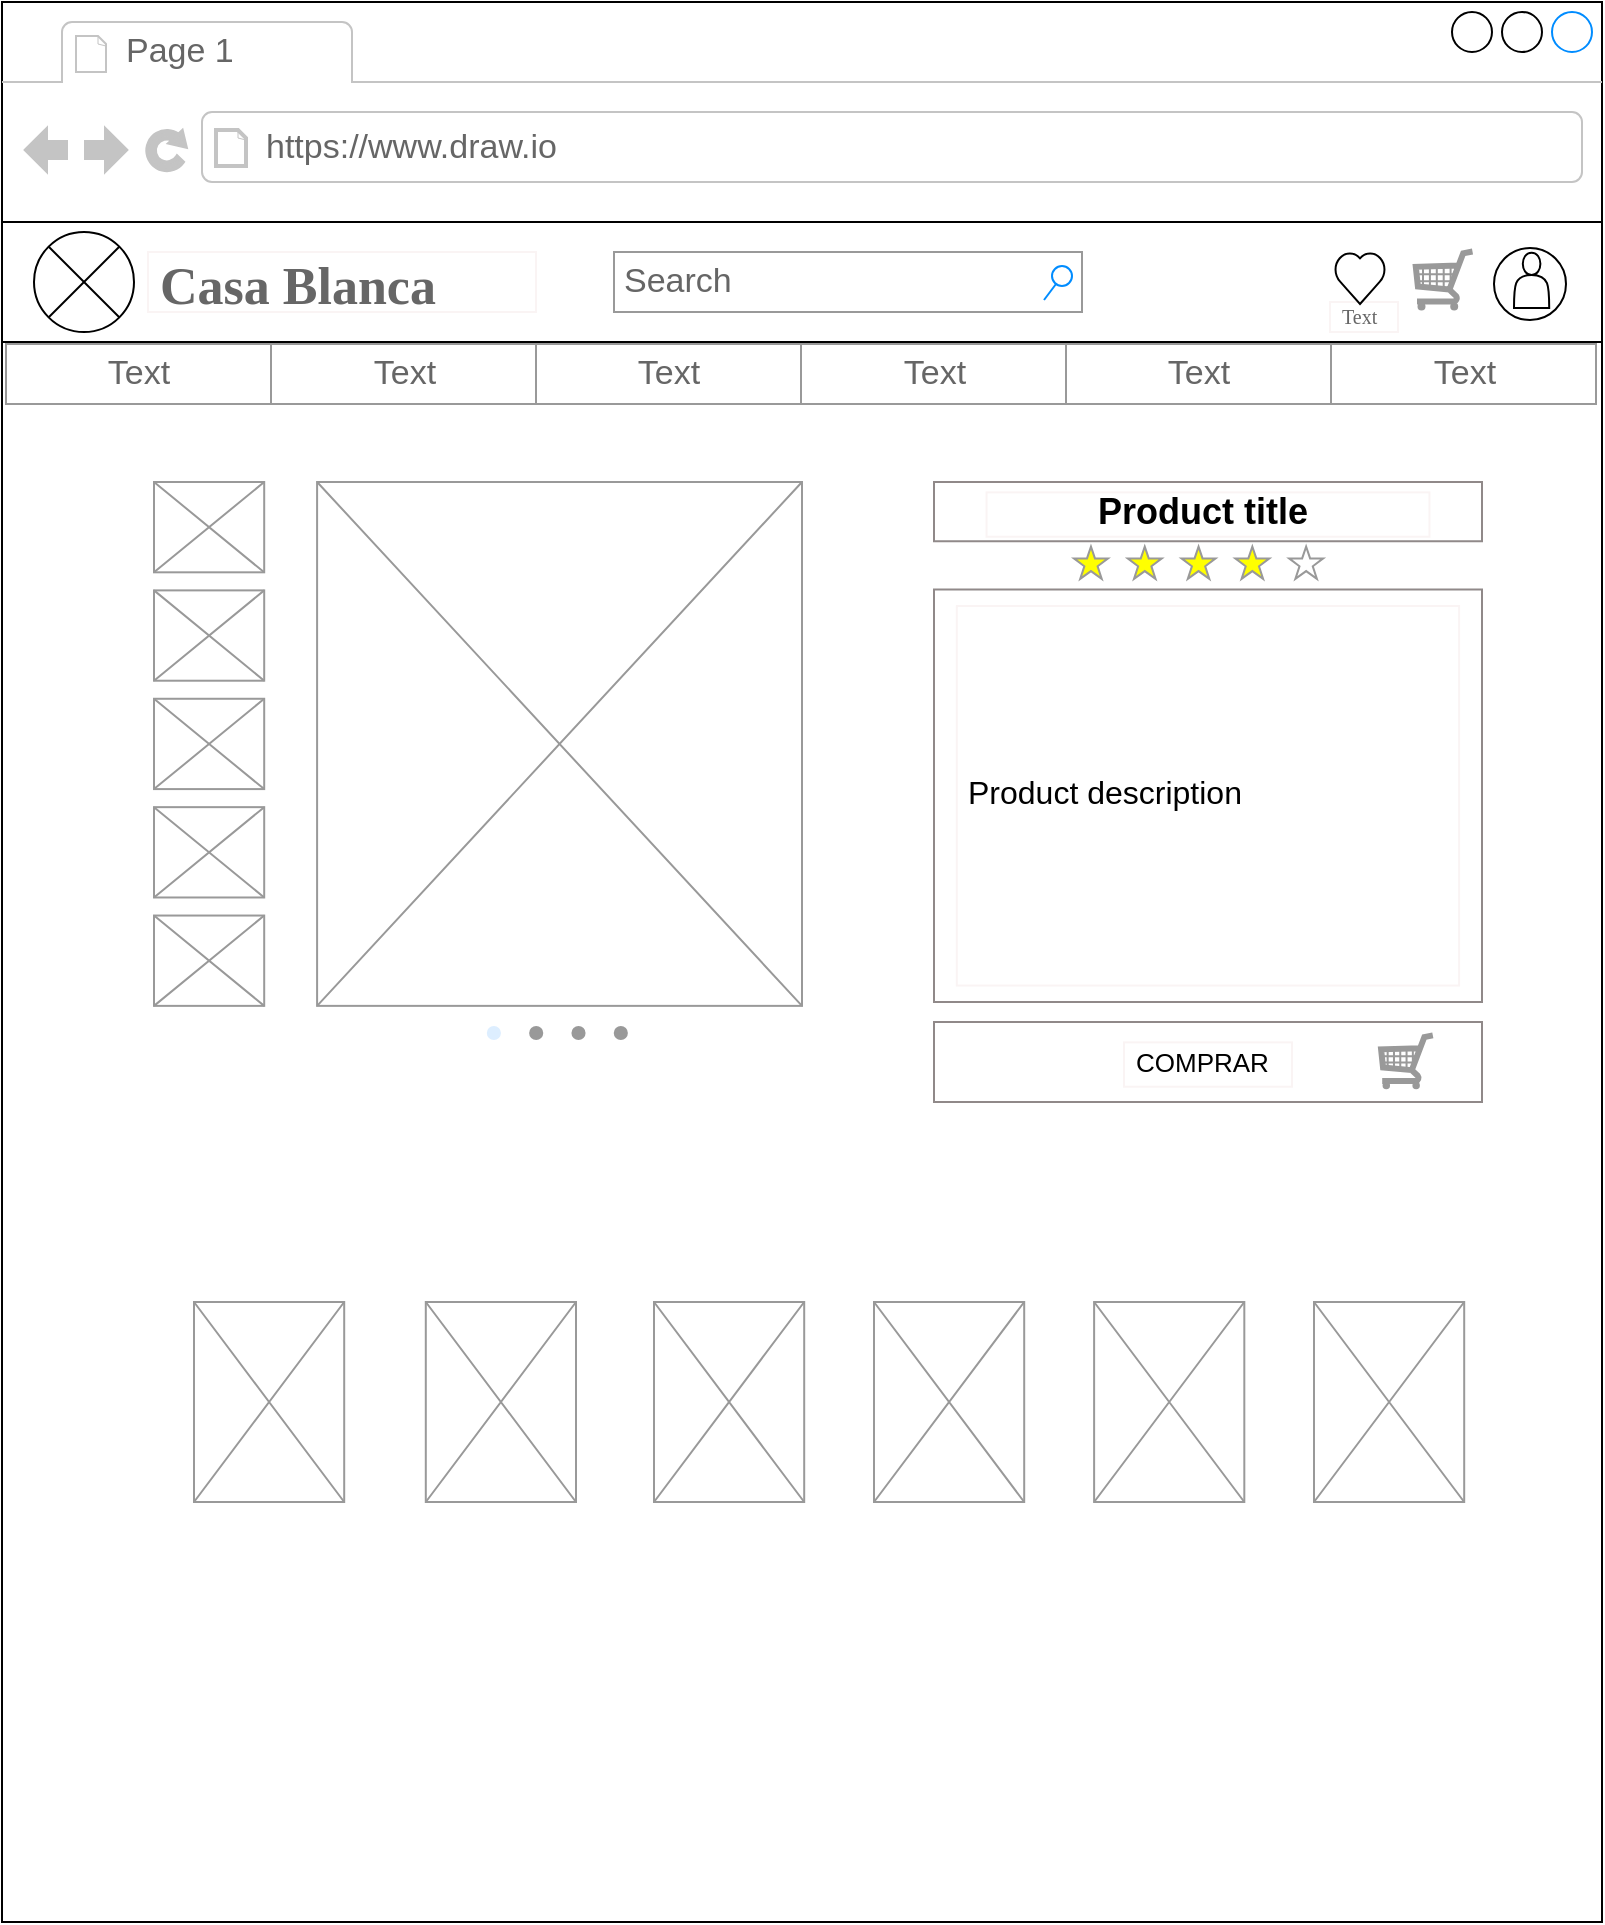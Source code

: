 <mxfile version="21.6.8" type="github">
  <diagram name="Página-1" id="RLGEIgDNlUEdeMWP4EKQ">
    <mxGraphModel dx="880" dy="476" grid="1" gridSize="10" guides="1" tooltips="1" connect="1" arrows="1" fold="1" page="1" pageScale="1" pageWidth="827" pageHeight="1169" math="0" shadow="0">
      <root>
        <mxCell id="0" />
        <mxCell id="1" parent="0" />
        <mxCell id="bEYsHLKR-DY_JS5kA57y-1" value="" style="strokeWidth=1;shadow=0;dashed=0;align=center;html=1;shape=mxgraph.mockup.containers.browserWindow;rSize=0;strokeColor2=#008cff;strokeColor3=#c4c4c4;mainText=,;recursiveResize=0;" vertex="1" parent="1">
          <mxGeometry x="14" y="10" width="800" height="960" as="geometry" />
        </mxCell>
        <mxCell id="bEYsHLKR-DY_JS5kA57y-2" value="Page 1" style="strokeWidth=1;shadow=0;dashed=0;align=center;html=1;shape=mxgraph.mockup.containers.anchor;fontSize=17;fontColor=#666666;align=left;whiteSpace=wrap;" vertex="1" parent="bEYsHLKR-DY_JS5kA57y-1">
          <mxGeometry x="60" y="12" width="110" height="26" as="geometry" />
        </mxCell>
        <mxCell id="bEYsHLKR-DY_JS5kA57y-3" value="https://www.draw.io" style="strokeWidth=1;shadow=0;dashed=0;align=center;html=1;shape=mxgraph.mockup.containers.anchor;rSize=0;fontSize=17;fontColor=#666666;align=left;" vertex="1" parent="bEYsHLKR-DY_JS5kA57y-1">
          <mxGeometry x="130" y="60" width="250" height="26" as="geometry" />
        </mxCell>
        <mxCell id="bEYsHLKR-DY_JS5kA57y-4" value="" style="verticalLabelPosition=bottom;verticalAlign=top;html=1;shape=mxgraph.basic.rect;fillColor2=none;strokeWidth=1;size=20;indent=5;" vertex="1" parent="bEYsHLKR-DY_JS5kA57y-1">
          <mxGeometry y="110" width="800" height="60" as="geometry" />
        </mxCell>
        <mxCell id="bEYsHLKR-DY_JS5kA57y-5" value="" style="shape=sumEllipse;perimeter=ellipsePerimeter;whiteSpace=wrap;html=1;backgroundOutline=1;" vertex="1" parent="bEYsHLKR-DY_JS5kA57y-1">
          <mxGeometry x="16" y="115" width="50" height="50" as="geometry" />
        </mxCell>
        <mxCell id="bEYsHLKR-DY_JS5kA57y-7" value="&lt;h1&gt;&lt;b&gt;&lt;font style=&quot;font-size: 26px;&quot; face=&quot;Verdana&quot;&gt;Casa Blanca&lt;/font&gt;&lt;/b&gt;&lt;/h1&gt;" style="strokeWidth=1;shadow=0;dashed=0;align=center;html=1;shape=mxgraph.mockup.text.textBox;fontColor=#666666;align=left;fontSize=17;spacingLeft=4;spacingTop=-3;whiteSpace=wrap;strokeColor=#faf4f4;mainText=" vertex="1" parent="bEYsHLKR-DY_JS5kA57y-1">
          <mxGeometry x="73" y="125" width="194" height="30" as="geometry" />
        </mxCell>
        <mxCell id="bEYsHLKR-DY_JS5kA57y-8" value="Search" style="strokeWidth=1;shadow=0;dashed=0;align=center;html=1;shape=mxgraph.mockup.forms.searchBox;strokeColor=#999999;mainText=;strokeColor2=#008cff;fontColor=#666666;fontSize=17;align=left;spacingLeft=3;whiteSpace=wrap;" vertex="1" parent="bEYsHLKR-DY_JS5kA57y-1">
          <mxGeometry x="306" y="125" width="234" height="30" as="geometry" />
        </mxCell>
        <mxCell id="bEYsHLKR-DY_JS5kA57y-18" value="" style="group" vertex="1" connectable="0" parent="bEYsHLKR-DY_JS5kA57y-1">
          <mxGeometry x="666" y="120" width="116" height="50" as="geometry" />
        </mxCell>
        <mxCell id="bEYsHLKR-DY_JS5kA57y-19" value="&lt;font style=&quot;font-size: 10px;&quot; face=&quot;Tahoma&quot;&gt;Text&lt;/font&gt;" style="strokeWidth=1;shadow=0;dashed=0;align=center;html=1;shape=mxgraph.mockup.text.textBox;fontColor=#666666;align=left;fontSize=17;spacingLeft=4;spacingTop=-3;whiteSpace=wrap;strokeColor=#faf4f4;mainText=" vertex="1" parent="bEYsHLKR-DY_JS5kA57y-18">
          <mxGeometry x="-2" y="30" width="34" height="15" as="geometry" />
        </mxCell>
        <mxCell id="bEYsHLKR-DY_JS5kA57y-6" value="" style="verticalLabelPosition=bottom;shadow=0;dashed=0;align=center;html=1;verticalAlign=top;strokeWidth=1;shape=mxgraph.mockup.misc.shoppingCart;strokeColor=#999999;" vertex="1" parent="bEYsHLKR-DY_JS5kA57y-18">
          <mxGeometry x="40" y="4" width="30" height="30" as="geometry" />
        </mxCell>
        <mxCell id="bEYsHLKR-DY_JS5kA57y-17" value="" style="group" vertex="1" connectable="0" parent="bEYsHLKR-DY_JS5kA57y-18">
          <mxGeometry x="80" width="36" height="36" as="geometry" />
        </mxCell>
        <mxCell id="bEYsHLKR-DY_JS5kA57y-12" value="" style="ellipse;whiteSpace=wrap;html=1;aspect=fixed;" vertex="1" parent="bEYsHLKR-DY_JS5kA57y-17">
          <mxGeometry y="3" width="36" height="36" as="geometry" />
        </mxCell>
        <mxCell id="bEYsHLKR-DY_JS5kA57y-10" value="" style="shape=actor;whiteSpace=wrap;html=1;" vertex="1" parent="bEYsHLKR-DY_JS5kA57y-17">
          <mxGeometry x="10" y="5.4" width="17.6" height="27.6" as="geometry" />
        </mxCell>
        <mxCell id="bEYsHLKR-DY_JS5kA57y-9" value="" style="verticalLabelPosition=bottom;verticalAlign=top;html=1;shape=mxgraph.basic.heart" vertex="1" parent="bEYsHLKR-DY_JS5kA57y-18">
          <mxGeometry y="5" width="26" height="26" as="geometry" />
        </mxCell>
        <mxCell id="bEYsHLKR-DY_JS5kA57y-45" value="" style="group" vertex="1" connectable="0" parent="bEYsHLKR-DY_JS5kA57y-1">
          <mxGeometry x="76" y="240" width="324" height="280" as="geometry" />
        </mxCell>
        <mxCell id="bEYsHLKR-DY_JS5kA57y-34" value="" style="group" vertex="1" connectable="0" parent="bEYsHLKR-DY_JS5kA57y-45">
          <mxGeometry width="324" height="261.935" as="geometry" />
        </mxCell>
        <mxCell id="bEYsHLKR-DY_JS5kA57y-28" value="" style="verticalLabelPosition=bottom;shadow=0;dashed=0;align=center;html=1;verticalAlign=top;strokeWidth=1;shape=mxgraph.mockup.graphics.simpleIcon;strokeColor=#999999;" vertex="1" parent="bEYsHLKR-DY_JS5kA57y-34">
          <mxGeometry x="81.551" width="242.449" height="261.935" as="geometry" />
        </mxCell>
        <mxCell id="bEYsHLKR-DY_JS5kA57y-29" value="" style="verticalLabelPosition=bottom;shadow=0;dashed=0;align=center;html=1;verticalAlign=top;strokeWidth=1;shape=mxgraph.mockup.graphics.simpleIcon;strokeColor=#999999;" vertex="1" parent="bEYsHLKR-DY_JS5kA57y-34">
          <mxGeometry width="55.102" height="45.161" as="geometry" />
        </mxCell>
        <mxCell id="bEYsHLKR-DY_JS5kA57y-32" value="" style="verticalLabelPosition=bottom;shadow=0;dashed=0;align=center;html=1;verticalAlign=top;strokeWidth=1;shape=mxgraph.mockup.graphics.simpleIcon;strokeColor=#999999;" vertex="1" parent="bEYsHLKR-DY_JS5kA57y-34">
          <mxGeometry y="162.581" width="55.102" height="45.161" as="geometry" />
        </mxCell>
        <mxCell id="bEYsHLKR-DY_JS5kA57y-31" value="" style="verticalLabelPosition=bottom;shadow=0;dashed=0;align=center;html=1;verticalAlign=top;strokeWidth=1;shape=mxgraph.mockup.graphics.simpleIcon;strokeColor=#999999;" vertex="1" parent="bEYsHLKR-DY_JS5kA57y-34">
          <mxGeometry y="108.387" width="55.102" height="45.161" as="geometry" />
        </mxCell>
        <mxCell id="bEYsHLKR-DY_JS5kA57y-30" value="" style="verticalLabelPosition=bottom;shadow=0;dashed=0;align=center;html=1;verticalAlign=top;strokeWidth=1;shape=mxgraph.mockup.graphics.simpleIcon;strokeColor=#999999;" vertex="1" parent="bEYsHLKR-DY_JS5kA57y-34">
          <mxGeometry y="54.194" width="55.102" height="45.161" as="geometry" />
        </mxCell>
        <mxCell id="bEYsHLKR-DY_JS5kA57y-33" value="" style="verticalLabelPosition=bottom;shadow=0;dashed=0;align=center;html=1;verticalAlign=top;strokeWidth=1;shape=mxgraph.mockup.graphics.simpleIcon;strokeColor=#999999;" vertex="1" parent="bEYsHLKR-DY_JS5kA57y-34">
          <mxGeometry y="216.774" width="55.102" height="45.161" as="geometry" />
        </mxCell>
        <mxCell id="bEYsHLKR-DY_JS5kA57y-44" value="" style="verticalLabelPosition=bottom;shadow=0;dashed=0;align=center;html=1;verticalAlign=top;strokeWidth=1;shape=mxgraph.mockup.navigation.pageControl;fillColor=#999999;strokeColor=#ddeeff;" vertex="1" parent="bEYsHLKR-DY_JS5kA57y-45">
          <mxGeometry x="166.408" y="270.968" width="70.531" height="9.032" as="geometry" />
        </mxCell>
        <mxCell id="bEYsHLKR-DY_JS5kA57y-42" value="" style="group" vertex="1" connectable="0" parent="bEYsHLKR-DY_JS5kA57y-1">
          <mxGeometry x="466" y="240" width="274" height="260" as="geometry" />
        </mxCell>
        <mxCell id="bEYsHLKR-DY_JS5kA57y-41" value="" style="verticalLabelPosition=bottom;shadow=0;dashed=0;align=center;html=1;verticalAlign=top;strokeWidth=1;shape=mxgraph.mockup.misc.rating;strokeColor=#999999;fillColor=#ffff00;emptyFillColor=#ffffff;grade=4;ratingScale=5;ratingStyle=star;" vertex="1" parent="bEYsHLKR-DY_JS5kA57y-42">
          <mxGeometry x="69.97" y="32.28" width="134.06" height="17.93" as="geometry" />
        </mxCell>
        <mxCell id="bEYsHLKR-DY_JS5kA57y-39" value="" style="group" vertex="1" connectable="0" parent="bEYsHLKR-DY_JS5kA57y-42">
          <mxGeometry x="2.665e-14" width="274" height="29.586" as="geometry" />
        </mxCell>
        <mxCell id="bEYsHLKR-DY_JS5kA57y-38" value="" style="verticalLabelPosition=bottom;verticalAlign=top;html=1;shape=mxgraph.basic.rect;fillColor2=none;strokeWidth=1;size=20;indent=5;strokeColor=#908989;" vertex="1" parent="bEYsHLKR-DY_JS5kA57y-39">
          <mxGeometry width="274" height="29.586" as="geometry" />
        </mxCell>
        <mxCell id="bEYsHLKR-DY_JS5kA57y-35" value="&lt;h2&gt;&lt;span style=&quot;white-space: pre;&quot;&gt;&#x9;&amp;nbsp;&lt;/span&gt;&amp;nbsp;Product title&lt;/h2&gt;" style="strokeWidth=1;shadow=0;dashed=0;align=center;html=1;shape=mxgraph.mockup.text.textBox;align=left;spacingLeft=4;spacingTop=-3;whiteSpace=wrap;strokeColor=#faf4f4;mainText=" vertex="1" parent="bEYsHLKR-DY_JS5kA57y-39">
          <mxGeometry x="26.258" y="5.178" width="221.483" height="22.19" as="geometry" />
        </mxCell>
        <mxCell id="bEYsHLKR-DY_JS5kA57y-40" value="" style="group" vertex="1" connectable="0" parent="bEYsHLKR-DY_JS5kA57y-42">
          <mxGeometry x="2.665e-14" y="53.793" width="274" height="206.207" as="geometry" />
        </mxCell>
        <mxCell id="bEYsHLKR-DY_JS5kA57y-37" value="" style="verticalLabelPosition=bottom;verticalAlign=top;html=1;shape=mxgraph.basic.rect;fillColor2=none;strokeWidth=1;size=20;indent=5;strokeColor=#908989;" vertex="1" parent="bEYsHLKR-DY_JS5kA57y-40">
          <mxGeometry width="274" height="206.207" as="geometry" />
        </mxCell>
        <mxCell id="bEYsHLKR-DY_JS5kA57y-36" value="&lt;h2&gt;&lt;span style=&quot;font-weight: normal;&quot;&gt;&lt;font style=&quot;font-size: 16px;&quot;&gt;Product description&lt;/font&gt;&lt;/span&gt;&lt;/h2&gt;" style="strokeWidth=1;shadow=0;dashed=0;align=center;html=1;shape=mxgraph.mockup.text.textBox;align=left;spacingLeft=4;spacingTop=-3;whiteSpace=wrap;strokeColor=#faf4f4;mainText=" vertex="1" parent="bEYsHLKR-DY_JS5kA57y-40">
          <mxGeometry x="11.417" y="8.248" width="251.167" height="189.71" as="geometry" />
        </mxCell>
        <mxCell id="bEYsHLKR-DY_JS5kA57y-47" value="" style="verticalLabelPosition=bottom;verticalAlign=top;html=1;shape=mxgraph.basic.rect;fillColor2=none;strokeWidth=1;size=20;indent=5;strokeColor=#908989;" vertex="1" parent="bEYsHLKR-DY_JS5kA57y-1">
          <mxGeometry x="466" y="510" width="274" height="40" as="geometry" />
        </mxCell>
        <mxCell id="bEYsHLKR-DY_JS5kA57y-48" value="&lt;h4&gt;&lt;font style=&quot;font-weight: normal; font-size: 13px;&quot;&gt;COMPRAR&lt;/font&gt;&lt;/h4&gt;" style="strokeWidth=1;shadow=0;dashed=0;align=center;html=1;shape=mxgraph.mockup.text.textBox;align=left;spacingLeft=4;spacingTop=-3;whiteSpace=wrap;strokeColor=#faf4f4;mainText=" vertex="1" parent="bEYsHLKR-DY_JS5kA57y-1">
          <mxGeometry x="561.03" y="520.18" width="83.94" height="22.19" as="geometry" />
        </mxCell>
        <mxCell id="bEYsHLKR-DY_JS5kA57y-55" value="" style="group" vertex="1" connectable="0" parent="bEYsHLKR-DY_JS5kA57y-1">
          <mxGeometry x="96" y="650" width="635.1" height="100" as="geometry" />
        </mxCell>
        <mxCell id="bEYsHLKR-DY_JS5kA57y-49" value="" style="verticalLabelPosition=bottom;shadow=0;dashed=0;align=center;html=1;verticalAlign=top;strokeWidth=1;shape=mxgraph.mockup.graphics.simpleIcon;strokeColor=#999999;" vertex="1" parent="bEYsHLKR-DY_JS5kA57y-55">
          <mxGeometry width="75.1" height="100" as="geometry" />
        </mxCell>
        <mxCell id="bEYsHLKR-DY_JS5kA57y-54" value="" style="verticalLabelPosition=bottom;shadow=0;dashed=0;align=center;html=1;verticalAlign=top;strokeWidth=1;shape=mxgraph.mockup.graphics.simpleIcon;strokeColor=#999999;" vertex="1" parent="bEYsHLKR-DY_JS5kA57y-55">
          <mxGeometry x="560" width="75.1" height="100" as="geometry" />
        </mxCell>
        <mxCell id="bEYsHLKR-DY_JS5kA57y-53" value="" style="verticalLabelPosition=bottom;shadow=0;dashed=0;align=center;html=1;verticalAlign=top;strokeWidth=1;shape=mxgraph.mockup.graphics.simpleIcon;strokeColor=#999999;" vertex="1" parent="bEYsHLKR-DY_JS5kA57y-55">
          <mxGeometry x="450.06" width="75.1" height="100" as="geometry" />
        </mxCell>
        <mxCell id="bEYsHLKR-DY_JS5kA57y-52" value="" style="verticalLabelPosition=bottom;shadow=0;dashed=0;align=center;html=1;verticalAlign=top;strokeWidth=1;shape=mxgraph.mockup.graphics.simpleIcon;strokeColor=#999999;" vertex="1" parent="bEYsHLKR-DY_JS5kA57y-55">
          <mxGeometry x="340" width="75.1" height="100" as="geometry" />
        </mxCell>
        <mxCell id="bEYsHLKR-DY_JS5kA57y-51" value="" style="verticalLabelPosition=bottom;shadow=0;dashed=0;align=center;html=1;verticalAlign=top;strokeWidth=1;shape=mxgraph.mockup.graphics.simpleIcon;strokeColor=#999999;" vertex="1" parent="bEYsHLKR-DY_JS5kA57y-55">
          <mxGeometry x="230" width="75.1" height="100" as="geometry" />
        </mxCell>
        <mxCell id="bEYsHLKR-DY_JS5kA57y-50" value="" style="verticalLabelPosition=bottom;shadow=0;dashed=0;align=center;html=1;verticalAlign=top;strokeWidth=1;shape=mxgraph.mockup.graphics.simpleIcon;strokeColor=#999999;" vertex="1" parent="bEYsHLKR-DY_JS5kA57y-55">
          <mxGeometry x="115.9" width="75.1" height="100" as="geometry" />
        </mxCell>
        <mxCell id="bEYsHLKR-DY_JS5kA57y-56" value="" style="verticalLabelPosition=bottom;shadow=0;dashed=0;align=center;html=1;verticalAlign=top;strokeWidth=1;shape=mxgraph.mockup.misc.shoppingCart;strokeColor=#999999;" vertex="1" parent="bEYsHLKR-DY_JS5kA57y-1">
          <mxGeometry x="688.73" y="516" width="27.37" height="27.37" as="geometry" />
        </mxCell>
        <mxCell id="bEYsHLKR-DY_JS5kA57y-21" value="" style="strokeWidth=1;shadow=0;dashed=0;align=center;html=1;shape=mxgraph.mockup.forms.rrect;rSize=0;strokeColor=#999999;" vertex="1" parent="1">
          <mxGeometry x="16" y="181" width="795" height="30" as="geometry" />
        </mxCell>
        <mxCell id="bEYsHLKR-DY_JS5kA57y-22" value="Text" style="strokeColor=inherit;fillColor=inherit;gradientColor=inherit;strokeWidth=1;shadow=0;dashed=0;align=center;html=1;shape=mxgraph.mockup.forms.rrect;rSize=0;fontSize=17;fontColor=#666666;whiteSpace=wrap;" vertex="1" parent="bEYsHLKR-DY_JS5kA57y-21">
          <mxGeometry width="132.5" height="30" as="geometry" />
        </mxCell>
        <mxCell id="bEYsHLKR-DY_JS5kA57y-23" value="Text" style="strokeColor=inherit;fillColor=inherit;gradientColor=inherit;strokeWidth=1;shadow=0;dashed=0;align=center;html=1;shape=mxgraph.mockup.forms.rrect;rSize=0;fontSize=17;fontColor=#666666;whiteSpace=wrap;" vertex="1" parent="bEYsHLKR-DY_JS5kA57y-21">
          <mxGeometry x="132.5" width="132.5" height="30" as="geometry" />
        </mxCell>
        <mxCell id="bEYsHLKR-DY_JS5kA57y-24" value="Text" style="strokeColor=inherit;fillColor=inherit;gradientColor=inherit;strokeWidth=1;shadow=0;dashed=0;align=center;html=1;shape=mxgraph.mockup.forms.rrect;rSize=0;fontSize=17;fontColor=#666666;whiteSpace=wrap;" vertex="1" parent="bEYsHLKR-DY_JS5kA57y-21">
          <mxGeometry x="265" width="132.5" height="30" as="geometry" />
        </mxCell>
        <mxCell id="bEYsHLKR-DY_JS5kA57y-25" value="Text" style="strokeColor=inherit;fillColor=inherit;gradientColor=inherit;strokeWidth=1;shadow=0;dashed=0;align=center;html=1;shape=mxgraph.mockup.forms.rrect;rSize=0;fontSize=17;fontColor=#666666;whiteSpace=wrap;" vertex="1" parent="bEYsHLKR-DY_JS5kA57y-21">
          <mxGeometry x="397.5" width="132.5" height="30" as="geometry" />
        </mxCell>
        <mxCell id="bEYsHLKR-DY_JS5kA57y-26" value="Text" style="strokeColor=inherit;fillColor=inherit;gradientColor=inherit;strokeWidth=1;shadow=0;dashed=0;align=center;html=1;shape=mxgraph.mockup.forms.rrect;rSize=0;fontSize=17;fontColor=#666666;whiteSpace=wrap;" vertex="1" parent="bEYsHLKR-DY_JS5kA57y-21">
          <mxGeometry x="530" width="132.5" height="30" as="geometry" />
        </mxCell>
        <mxCell id="bEYsHLKR-DY_JS5kA57y-27" value="Text" style="strokeColor=inherit;fillColor=inherit;gradientColor=inherit;strokeWidth=1;shadow=0;dashed=0;align=center;html=1;shape=mxgraph.mockup.forms.rrect;rSize=0;fontSize=17;fontColor=#666666;whiteSpace=wrap;" vertex="1" parent="bEYsHLKR-DY_JS5kA57y-21">
          <mxGeometry x="662.5" width="132.5" height="30" as="geometry" />
        </mxCell>
      </root>
    </mxGraphModel>
  </diagram>
</mxfile>
